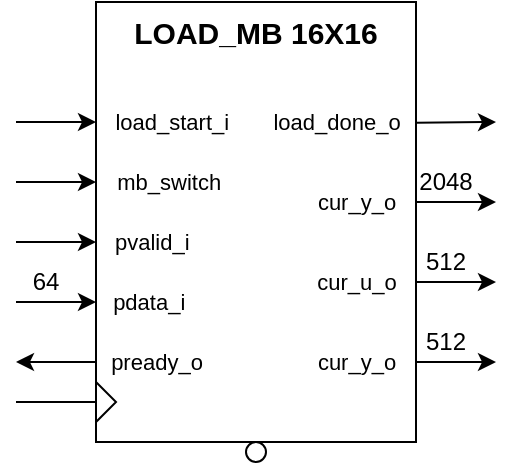<mxfile version="24.7.5">
  <diagram name="Page-1" id="Ux8NN6p0KANq2XnoPUAr">
    <mxGraphModel dx="350" dy="207" grid="1" gridSize="10" guides="1" tooltips="1" connect="1" arrows="1" fold="1" page="1" pageScale="1" pageWidth="1169" pageHeight="827" math="0" shadow="0">
      <root>
        <mxCell id="0" />
        <mxCell id="1" parent="0" />
        <mxCell id="cdqXyyC-MCT-RwyU15zz-17" value="" style="rounded=0;whiteSpace=wrap;html=1;" vertex="1" parent="1">
          <mxGeometry x="360" y="140" width="160" height="220" as="geometry" />
        </mxCell>
        <mxCell id="cdqXyyC-MCT-RwyU15zz-2" value="&amp;nbsp; &amp;nbsp; &amp;nbsp;pvalid_i" style="endArrow=classic;html=1;rounded=0;labelBackgroundColor=none;" edge="1" parent="1">
          <mxGeometry x="1" y="20" width="50" height="50" relative="1" as="geometry">
            <mxPoint x="320" y="260" as="sourcePoint" />
            <mxPoint x="360" y="260" as="targetPoint" />
            <mxPoint x="20" y="20" as="offset" />
          </mxGeometry>
        </mxCell>
        <mxCell id="cdqXyyC-MCT-RwyU15zz-3" value="&amp;nbsp; &amp;nbsp; pdata_i" style="endArrow=classic;html=1;rounded=0;labelBackgroundColor=none;" edge="1" parent="1">
          <mxGeometry x="1" y="20" width="50" height="50" relative="1" as="geometry">
            <mxPoint x="320" y="290" as="sourcePoint" />
            <mxPoint x="360" y="290" as="targetPoint" />
            <mxPoint x="20" y="20" as="offset" />
          </mxGeometry>
        </mxCell>
        <mxCell id="cdqXyyC-MCT-RwyU15zz-4" value="pready_o" style="endArrow=classic;html=1;rounded=0;exitX=-0.006;exitY=0.875;exitDx=0;exitDy=0;exitPerimeter=0;" edge="1" parent="1">
          <mxGeometry x="-1" y="-30" width="50" height="50" relative="1" as="geometry">
            <mxPoint x="360" y="320" as="sourcePoint" />
            <mxPoint x="320" y="320" as="targetPoint" />
            <mxPoint x="30" y="30" as="offset" />
          </mxGeometry>
        </mxCell>
        <mxCell id="cdqXyyC-MCT-RwyU15zz-5" value="&amp;nbsp; &amp;nbsp; &amp;nbsp;load_start_i" style="endArrow=classic;html=1;rounded=0;labelBackgroundColor=none;" edge="1" parent="1">
          <mxGeometry x="1" y="30" width="50" height="50" relative="1" as="geometry">
            <mxPoint x="320" y="200" as="sourcePoint" />
            <mxPoint x="360" y="200" as="targetPoint" />
            <mxPoint x="30" y="30" as="offset" />
          </mxGeometry>
        </mxCell>
        <mxCell id="cdqXyyC-MCT-RwyU15zz-6" value="load_done_o" style="endArrow=classic;html=1;rounded=0;exitX=1.001;exitY=0.113;exitDx=0;exitDy=0;exitPerimeter=0;" edge="1" parent="1">
          <mxGeometry x="-1" y="40" width="50" height="50" relative="1" as="geometry">
            <mxPoint x="520.16" y="200.34" as="sourcePoint" />
            <mxPoint x="560" y="200" as="targetPoint" />
            <mxPoint x="-40" y="40" as="offset" />
          </mxGeometry>
        </mxCell>
        <mxCell id="cdqXyyC-MCT-RwyU15zz-7" value="" style="ellipse;whiteSpace=wrap;html=1;aspect=fixed;" vertex="1" parent="1">
          <mxGeometry x="435" y="360" width="10" height="10" as="geometry" />
        </mxCell>
        <mxCell id="cdqXyyC-MCT-RwyU15zz-8" value="" style="triangle;whiteSpace=wrap;html=1;" vertex="1" parent="1">
          <mxGeometry x="360" y="330" width="10" height="20" as="geometry" />
        </mxCell>
        <mxCell id="cdqXyyC-MCT-RwyU15zz-9" value="cur_y_o" style="endArrow=classic;html=1;rounded=0;exitX=1;exitY=0.25;exitDx=0;exitDy=0;" edge="1" parent="1">
          <mxGeometry x="-1" y="-30" width="50" height="50" relative="1" as="geometry">
            <mxPoint x="520" y="240.0" as="sourcePoint" />
            <mxPoint x="560" y="240" as="targetPoint" />
            <mxPoint x="-30" y="-30" as="offset" />
          </mxGeometry>
        </mxCell>
        <mxCell id="cdqXyyC-MCT-RwyU15zz-10" value="cur_u_o" style="endArrow=classic;html=1;rounded=0;exitX=1;exitY=0.25;exitDx=0;exitDy=0;" edge="1" parent="1">
          <mxGeometry x="-1" y="-30" width="50" height="50" relative="1" as="geometry">
            <mxPoint x="520" y="280" as="sourcePoint" />
            <mxPoint x="560" y="280" as="targetPoint" />
            <mxPoint x="-30" y="-30" as="offset" />
          </mxGeometry>
        </mxCell>
        <mxCell id="cdqXyyC-MCT-RwyU15zz-11" value="cur_y_o" style="endArrow=classic;html=1;rounded=0;exitX=1;exitY=0.25;exitDx=0;exitDy=0;" edge="1" parent="1">
          <mxGeometry x="-1" y="-30" width="50" height="50" relative="1" as="geometry">
            <mxPoint x="520" y="320" as="sourcePoint" />
            <mxPoint x="560" y="320" as="targetPoint" />
            <mxPoint x="-30" y="-30" as="offset" />
          </mxGeometry>
        </mxCell>
        <mxCell id="cdqXyyC-MCT-RwyU15zz-12" value="&amp;nbsp; &amp;nbsp; mb_switch" style="endArrow=classic;html=1;rounded=0;labelBackgroundColor=none;" edge="1" parent="1">
          <mxGeometry x="1" y="30" width="50" height="50" relative="1" as="geometry">
            <mxPoint x="320" y="230" as="sourcePoint" />
            <mxPoint x="360" y="230" as="targetPoint" />
            <mxPoint x="30" y="30" as="offset" />
          </mxGeometry>
        </mxCell>
        <mxCell id="cdqXyyC-MCT-RwyU15zz-13" value="64" style="text;html=1;align=center;verticalAlign=middle;whiteSpace=wrap;rounded=0;" vertex="1" parent="1">
          <mxGeometry x="320" y="270" width="30" height="20" as="geometry" />
        </mxCell>
        <mxCell id="cdqXyyC-MCT-RwyU15zz-14" value="2048" style="text;html=1;align=center;verticalAlign=middle;whiteSpace=wrap;rounded=0;" vertex="1" parent="1">
          <mxGeometry x="520" y="220" width="30" height="20" as="geometry" />
        </mxCell>
        <mxCell id="cdqXyyC-MCT-RwyU15zz-15" value="512" style="text;html=1;align=center;verticalAlign=middle;whiteSpace=wrap;rounded=0;" vertex="1" parent="1">
          <mxGeometry x="520" y="260" width="30" height="20" as="geometry" />
        </mxCell>
        <mxCell id="cdqXyyC-MCT-RwyU15zz-16" value="512" style="text;html=1;align=center;verticalAlign=middle;whiteSpace=wrap;rounded=0;" vertex="1" parent="1">
          <mxGeometry x="520" y="300" width="30" height="20" as="geometry" />
        </mxCell>
        <mxCell id="cdqXyyC-MCT-RwyU15zz-18" value="&lt;b&gt;&lt;font style=&quot;font-size: 15px;&quot;&gt;LOAD_MB 16X16&lt;/font&gt;&lt;/b&gt;" style="text;html=1;align=center;verticalAlign=middle;whiteSpace=wrap;rounded=0;" vertex="1" parent="1">
          <mxGeometry x="360" y="140" width="160" height="30" as="geometry" />
        </mxCell>
        <mxCell id="cdqXyyC-MCT-RwyU15zz-19" value="" style="endArrow=none;html=1;rounded=0;entryX=0;entryY=0.5;entryDx=0;entryDy=0;" edge="1" parent="1" target="cdqXyyC-MCT-RwyU15zz-8">
          <mxGeometry width="50" height="50" relative="1" as="geometry">
            <mxPoint x="320" y="340" as="sourcePoint" />
            <mxPoint x="420" y="270" as="targetPoint" />
          </mxGeometry>
        </mxCell>
      </root>
    </mxGraphModel>
  </diagram>
</mxfile>
